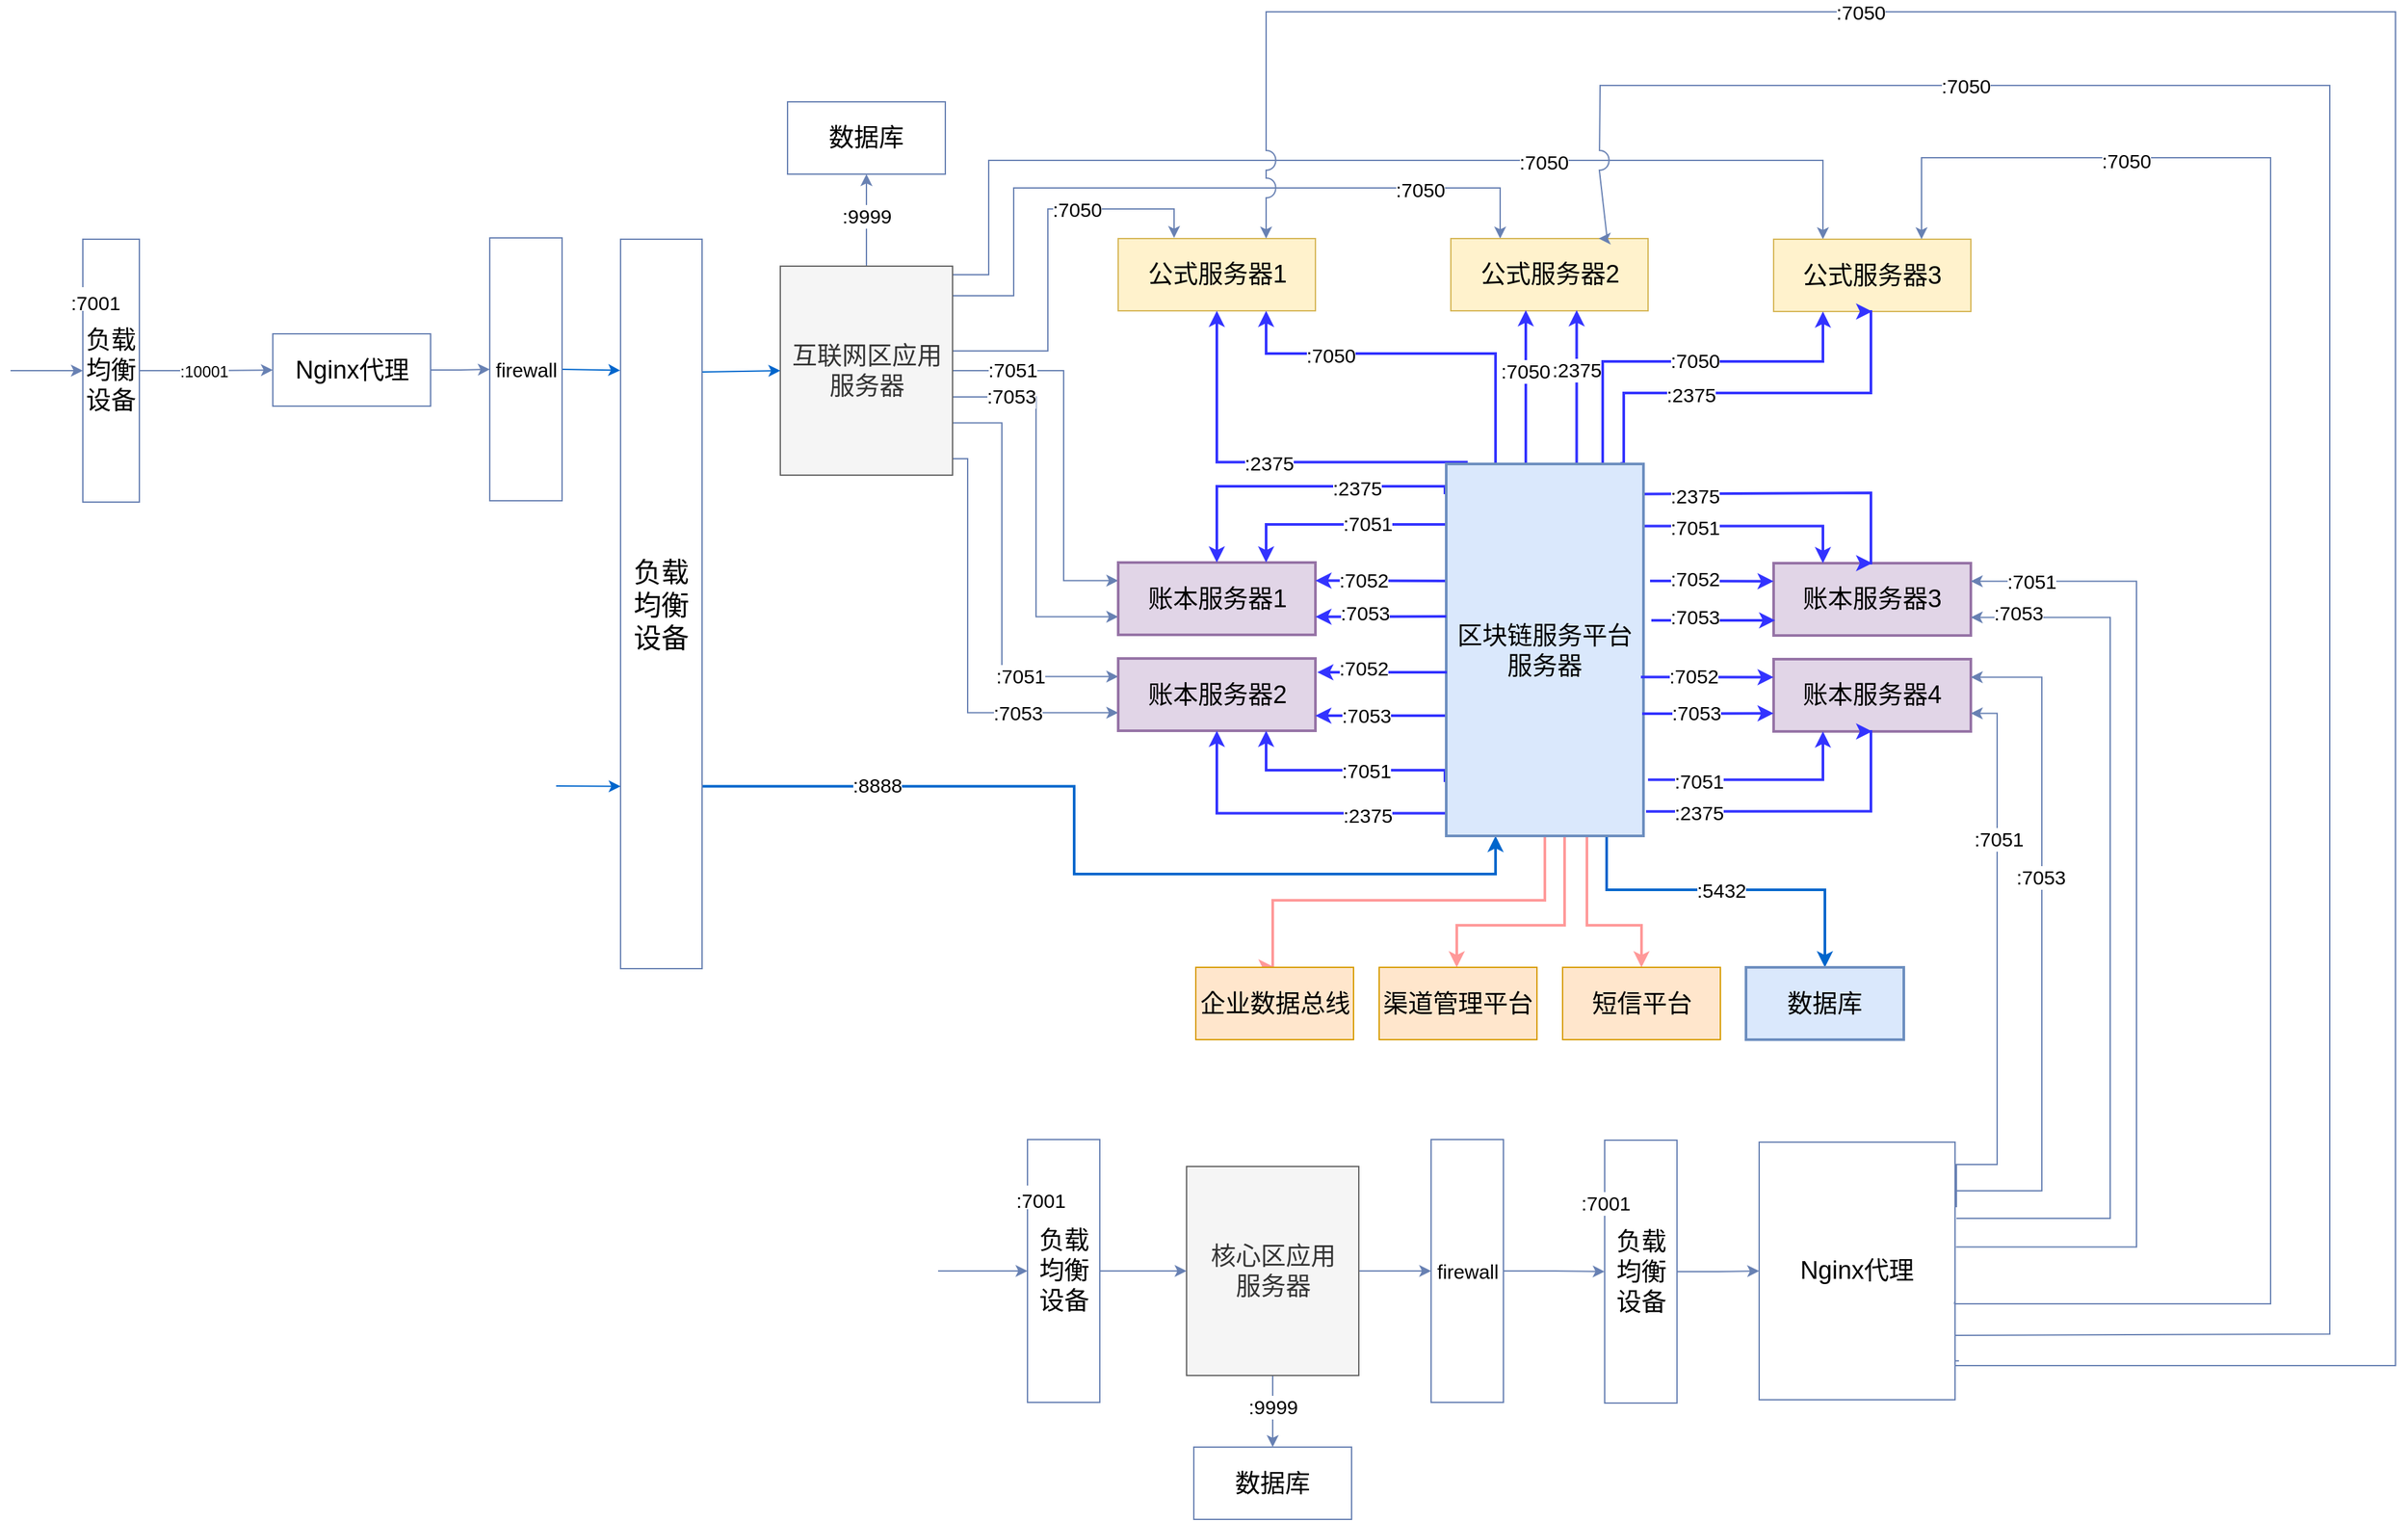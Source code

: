 <mxfile version="11.3.0" type="github" pages="1"><diagram id="IZBP0mqrMQUnNwASLiVP" name="Page-1"><mxGraphModel dx="1864" dy="1106" grid="0" gridSize="10" guides="1" tooltips="1" connect="1" arrows="1" fold="1" page="1" pageScale="1" pageWidth="3300" pageHeight="4681" math="0" shadow="0"><root><mxCell id="0"/><mxCell id="1" parent="0"/><mxCell id="jpr_xhJzr7IG5cBZJDIO-3" style="edgeStyle=orthogonalEdgeStyle;rounded=0;comic=0;jumpStyle=arc;jumpSize=15;orthogonalLoop=1;jettySize=auto;html=1;exitX=1;exitY=0.75;exitDx=0;exitDy=0;entryX=0.25;entryY=1;entryDx=0;entryDy=0;strokeColor=#0066CC;strokeWidth=2;fontSize=21;" parent="1" source="fcVF6qdcsWGndgXev6tU-186" target="fcVF6qdcsWGndgXev6tU-217" edge="1"><mxGeometry relative="1" as="geometry"><Array as="points"><mxPoint x="1324" y="1274"/><mxPoint x="1324" y="1340"/><mxPoint x="1645" y="1340"/></Array></mxGeometry></mxCell><mxCell id="jpr_xhJzr7IG5cBZJDIO-4" value=":8888" style="text;html=1;resizable=0;points=[];align=center;verticalAlign=middle;labelBackgroundColor=#ffffff;fontSize=15;" parent="jpr_xhJzr7IG5cBZJDIO-3" vertex="1" connectable="0"><mxGeometry x="-0.62" y="2" relative="1" as="geometry"><mxPoint as="offset"/></mxGeometry></mxCell><mxCell id="fcVF6qdcsWGndgXev6tU-186" value="负载均衡设备" style="rounded=0;whiteSpace=wrap;html=1;labelBackgroundColor=none;strokeColor=#6881B3;fillColor=none;fontSize=21;align=center;" parent="1" vertex="1"><mxGeometry x="979" y="857" width="62" height="555" as="geometry"/></mxCell><mxCell id="fcVF6qdcsWGndgXev6tU-290" value="负载均衡设备" style="rounded=0;whiteSpace=wrap;html=1;labelBackgroundColor=none;strokeColor=#6881B3;fillColor=none;fontSize=19;align=center;" parent="1" vertex="1"><mxGeometry x="1727.5" y="1542.5" width="55" height="200" as="geometry"/></mxCell><mxCell id="fcVF6qdcsWGndgXev6tU-182" style="edgeStyle=orthogonalEdgeStyle;rounded=0;orthogonalLoop=1;jettySize=auto;html=1;exitX=1;exitY=0.5;exitDx=0;exitDy=0;entryX=0;entryY=0.5;entryDx=0;entryDy=0;strokeColor=#6881B3;fontSize=19;" parent="1" source="fcVF6qdcsWGndgXev6tU-179" target="fcVF6qdcsWGndgXev6tU-181" edge="1"><mxGeometry relative="1" as="geometry"/></mxCell><mxCell id="fcVF6qdcsWGndgXev6tU-183" value=":10001" style="text;html=1;resizable=0;points=[];align=center;verticalAlign=middle;labelBackgroundColor=#ffffff;fontSize=12;" parent="fcVF6qdcsWGndgXev6tU-182" vertex="1" connectable="0"><mxGeometry x="-0.365" relative="1" as="geometry"><mxPoint x="16.5" y="0.5" as="offset"/></mxGeometry></mxCell><mxCell id="fcVF6qdcsWGndgXev6tU-179" value="负载均衡设备" style="rounded=0;whiteSpace=wrap;html=1;labelBackgroundColor=none;strokeColor=#6881B3;fillColor=none;fontSize=19;align=center;" parent="1" vertex="1"><mxGeometry x="570" y="857" width="43" height="200" as="geometry"/></mxCell><mxCell id="fcVF6qdcsWGndgXev6tU-180" value="" style="endArrow=classic;html=1;strokeColor=#6881B3;fontSize=19;entryX=0;entryY=0.5;entryDx=0;entryDy=0;" parent="1" target="fcVF6qdcsWGndgXev6tU-179" edge="1"><mxGeometry width="50" height="50" relative="1" as="geometry"><mxPoint x="515" y="957" as="sourcePoint"/><mxPoint x="498.5" y="932" as="targetPoint"/></mxGeometry></mxCell><mxCell id="fcVF6qdcsWGndgXev6tU-185" style="edgeStyle=orthogonalEdgeStyle;rounded=0;orthogonalLoop=1;jettySize=auto;html=1;exitX=1;exitY=0.5;exitDx=0;exitDy=0;entryX=0;entryY=0.5;entryDx=0;entryDy=0;strokeColor=#6881B3;fontSize=15;" parent="1" source="fcVF6qdcsWGndgXev6tU-181" target="fcVF6qdcsWGndgXev6tU-184" edge="1"><mxGeometry relative="1" as="geometry"/></mxCell><mxCell id="fcVF6qdcsWGndgXev6tU-181" value="Nginx代理" style="rounded=0;whiteSpace=wrap;html=1;labelBackgroundColor=none;strokeColor=#6881B3;fillColor=none;fontSize=19;align=center;" parent="1" vertex="1"><mxGeometry x="714.5" y="929" width="120" height="55" as="geometry"/></mxCell><mxCell id="jpr_xhJzr7IG5cBZJDIO-1" style="edgeStyle=orthogonalEdgeStyle;rounded=0;comic=0;jumpStyle=arc;jumpSize=15;orthogonalLoop=1;jettySize=auto;html=1;exitX=1;exitY=0.5;exitDx=0;exitDy=0;entryX=-0.005;entryY=0.18;entryDx=0;entryDy=0;entryPerimeter=0;strokeColor=#0066CC;strokeWidth=1;fontSize=15;" parent="1" source="fcVF6qdcsWGndgXev6tU-184" target="fcVF6qdcsWGndgXev6tU-186" edge="1"><mxGeometry relative="1" as="geometry"/></mxCell><mxCell id="fcVF6qdcsWGndgXev6tU-184" value="firewall" style="rounded=0;whiteSpace=wrap;html=1;labelBackgroundColor=none;strokeColor=#6881B3;fillColor=none;fontSize=15;align=center;" parent="1" vertex="1"><mxGeometry x="879.5" y="856" width="55" height="200" as="geometry"/></mxCell><mxCell id="fcVF6qdcsWGndgXev6tU-192" style="edgeStyle=orthogonalEdgeStyle;rounded=0;orthogonalLoop=1;jettySize=auto;html=1;exitX=0.5;exitY=0;exitDx=0;exitDy=0;entryX=0.5;entryY=1;entryDx=0;entryDy=0;strokeColor=#6881B3;fontSize=15;" parent="1" source="fcVF6qdcsWGndgXev6tU-189" target="fcVF6qdcsWGndgXev6tU-191" edge="1"><mxGeometry relative="1" as="geometry"/></mxCell><mxCell id="fcVF6qdcsWGndgXev6tU-193" value=":9999" style="text;html=1;resizable=0;points=[];align=center;verticalAlign=middle;labelBackgroundColor=#ffffff;fontSize=15;" parent="fcVF6qdcsWGndgXev6tU-192" vertex="1" connectable="0"><mxGeometry x="0.102" relative="1" as="geometry"><mxPoint as="offset"/></mxGeometry></mxCell><mxCell id="fcVF6qdcsWGndgXev6tU-203" style="edgeStyle=orthogonalEdgeStyle;rounded=0;orthogonalLoop=1;jettySize=auto;html=1;exitX=1;exitY=0.25;exitDx=0;exitDy=0;entryX=0.25;entryY=0;entryDx=0;entryDy=0;strokeColor=#6881B3;fontSize=15;" parent="1" source="fcVF6qdcsWGndgXev6tU-189" target="fcVF6qdcsWGndgXev6tU-198" edge="1"><mxGeometry relative="1" as="geometry"><Array as="points"><mxPoint x="1232" y="884"/><mxPoint x="1259" y="884"/><mxPoint x="1259" y="797"/><mxPoint x="1893" y="797"/></Array></mxGeometry></mxCell><mxCell id="fcVF6qdcsWGndgXev6tU-206" value=":7050" style="text;html=1;resizable=0;points=[];align=center;verticalAlign=middle;labelBackgroundColor=#ffffff;fontSize=15;" parent="fcVF6qdcsWGndgXev6tU-203" vertex="1" connectable="0"><mxGeometry x="0.444" y="-1" relative="1" as="geometry"><mxPoint x="-38.5" as="offset"/></mxGeometry></mxCell><mxCell id="fcVF6qdcsWGndgXev6tU-204" style="edgeStyle=orthogonalEdgeStyle;rounded=0;orthogonalLoop=1;jettySize=auto;html=1;exitX=1;exitY=0.25;exitDx=0;exitDy=0;entryX=0.25;entryY=0;entryDx=0;entryDy=0;strokeColor=#6881B3;fontSize=15;" parent="1" source="fcVF6qdcsWGndgXev6tU-189" target="fcVF6qdcsWGndgXev6tU-197" edge="1"><mxGeometry relative="1" as="geometry"><Array as="points"><mxPoint x="1232" y="900"/><mxPoint x="1278" y="900"/><mxPoint x="1278" y="818"/><mxPoint x="1648" y="818"/></Array></mxGeometry></mxCell><mxCell id="fcVF6qdcsWGndgXev6tU-207" value=":7050" style="text;html=1;resizable=0;points=[];align=center;verticalAlign=middle;labelBackgroundColor=#ffffff;fontSize=15;" parent="fcVF6qdcsWGndgXev6tU-204" vertex="1" connectable="0"><mxGeometry x="0.639" y="-1" relative="1" as="geometry"><mxPoint as="offset"/></mxGeometry></mxCell><mxCell id="fcVF6qdcsWGndgXev6tU-205" style="edgeStyle=orthogonalEdgeStyle;rounded=0;orthogonalLoop=1;jettySize=auto;html=1;exitX=1;exitY=0.25;exitDx=0;exitDy=0;strokeColor=#6881B3;fontSize=15;" parent="1" source="fcVF6qdcsWGndgXev6tU-189" edge="1"><mxGeometry relative="1" as="geometry"><Array as="points"><mxPoint x="1232" y="942"/><mxPoint x="1304" y="942"/><mxPoint x="1304" y="834"/><mxPoint x="1400" y="834"/></Array><mxPoint x="1400" y="856" as="targetPoint"/></mxGeometry></mxCell><mxCell id="fcVF6qdcsWGndgXev6tU-208" value=":7050" style="text;html=1;resizable=0;points=[];align=center;verticalAlign=middle;labelBackgroundColor=#ffffff;fontSize=15;" parent="fcVF6qdcsWGndgXev6tU-205" vertex="1" connectable="0"><mxGeometry x="0.4" relative="1" as="geometry"><mxPoint as="offset"/></mxGeometry></mxCell><mxCell id="fcVF6qdcsWGndgXev6tU-209" style="edgeStyle=orthogonalEdgeStyle;rounded=0;orthogonalLoop=1;jettySize=auto;html=1;exitX=1;exitY=0.5;exitDx=0;exitDy=0;entryX=0;entryY=0.25;entryDx=0;entryDy=0;strokeColor=#6881B3;fontSize=15;" parent="1" source="fcVF6qdcsWGndgXev6tU-189" target="fcVF6qdcsWGndgXev6tU-199" edge="1"><mxGeometry relative="1" as="geometry"><Array as="points"><mxPoint x="1316" y="957"/><mxPoint x="1316" y="1117"/></Array></mxGeometry></mxCell><mxCell id="fcVF6qdcsWGndgXev6tU-211" value=":7051" style="text;html=1;resizable=0;points=[];align=center;verticalAlign=middle;labelBackgroundColor=#ffffff;fontSize=15;" parent="fcVF6qdcsWGndgXev6tU-209" vertex="1" connectable="0"><mxGeometry x="-0.683" y="1" relative="1" as="geometry"><mxPoint as="offset"/></mxGeometry></mxCell><mxCell id="fcVF6qdcsWGndgXev6tU-210" style="edgeStyle=orthogonalEdgeStyle;rounded=0;orthogonalLoop=1;jettySize=auto;html=1;exitX=1;exitY=0.75;exitDx=0;exitDy=0;entryX=0;entryY=0.75;entryDx=0;entryDy=0;strokeColor=#6881B3;fontSize=15;" parent="1" source="fcVF6qdcsWGndgXev6tU-189" target="fcVF6qdcsWGndgXev6tU-199" edge="1"><mxGeometry relative="1" as="geometry"><Array as="points"><mxPoint x="1232" y="977"/><mxPoint x="1295" y="977"/><mxPoint x="1295" y="1144"/></Array></mxGeometry></mxCell><mxCell id="fcVF6qdcsWGndgXev6tU-212" value=":7053" style="text;html=1;resizable=0;points=[];align=center;verticalAlign=middle;labelBackgroundColor=#ffffff;fontSize=15;" parent="fcVF6qdcsWGndgXev6tU-210" vertex="1" connectable="0"><mxGeometry x="-0.641" y="1" relative="1" as="geometry"><mxPoint x="8" as="offset"/></mxGeometry></mxCell><mxCell id="fcVF6qdcsWGndgXev6tU-213" style="edgeStyle=orthogonalEdgeStyle;rounded=0;orthogonalLoop=1;jettySize=auto;html=1;exitX=1;exitY=0.75;exitDx=0;exitDy=0;entryX=0;entryY=0.25;entryDx=0;entryDy=0;strokeColor=#6881B3;fontSize=15;" parent="1" source="fcVF6qdcsWGndgXev6tU-189" target="fcVF6qdcsWGndgXev6tU-200" edge="1"><mxGeometry relative="1" as="geometry"><Array as="points"><mxPoint x="1269" y="997"/><mxPoint x="1269" y="1190"/></Array></mxGeometry></mxCell><mxCell id="fcVF6qdcsWGndgXev6tU-215" value=":7051" style="text;html=1;resizable=0;points=[];align=center;verticalAlign=middle;labelBackgroundColor=#ffffff;fontSize=15;" parent="fcVF6qdcsWGndgXev6tU-213" vertex="1" connectable="0"><mxGeometry x="0.529" y="1" relative="1" as="geometry"><mxPoint as="offset"/></mxGeometry></mxCell><mxCell id="fcVF6qdcsWGndgXev6tU-214" style="edgeStyle=orthogonalEdgeStyle;rounded=0;orthogonalLoop=1;jettySize=auto;html=1;exitX=1;exitY=0.75;exitDx=0;exitDy=0;entryX=0;entryY=0.75;entryDx=0;entryDy=0;strokeColor=#6881B3;fontSize=15;" parent="1" source="fcVF6qdcsWGndgXev6tU-189" target="fcVF6qdcsWGndgXev6tU-200" edge="1"><mxGeometry relative="1" as="geometry"><Array as="points"><mxPoint x="1232" y="1024"/><mxPoint x="1243" y="1024"/><mxPoint x="1243" y="1217"/></Array></mxGeometry></mxCell><mxCell id="fcVF6qdcsWGndgXev6tU-216" value=":7053" style="text;html=1;resizable=0;points=[];align=center;verticalAlign=middle;labelBackgroundColor=#ffffff;fontSize=15;" parent="fcVF6qdcsWGndgXev6tU-214" vertex="1" connectable="0"><mxGeometry x="0.507" y="1" relative="1" as="geometry"><mxPoint x="9" as="offset"/></mxGeometry></mxCell><mxCell id="fcVF6qdcsWGndgXev6tU-189" value="互联网区应用服务器" style="rounded=0;whiteSpace=wrap;html=1;labelBackgroundColor=none;strokeColor=#666666;fillColor=#f5f5f5;fontSize=19;align=center;fontColor=#333333;" parent="1" vertex="1"><mxGeometry x="1100.5" y="877.5" width="131" height="159" as="geometry"/></mxCell><mxCell id="fcVF6qdcsWGndgXev6tU-191" value="数据库" style="rounded=0;whiteSpace=wrap;html=1;labelBackgroundColor=none;strokeColor=#6881B3;fillColor=none;fontSize=19;align=center;" parent="1" vertex="1"><mxGeometry x="1106" y="752.5" width="120" height="55" as="geometry"/></mxCell><mxCell id="fcVF6qdcsWGndgXev6tU-196" value="公式服务器1" style="rounded=0;whiteSpace=wrap;html=1;labelBackgroundColor=none;strokeColor=#d6b656;fillColor=#fff2cc;fontSize=19;align=center;" parent="1" vertex="1"><mxGeometry x="1357.5" y="856.5" width="150" height="55" as="geometry"/></mxCell><mxCell id="fcVF6qdcsWGndgXev6tU-197" value="公式服务器2" style="rounded=0;whiteSpace=wrap;html=1;labelBackgroundColor=none;strokeColor=#d6b656;fillColor=#fff2cc;fontSize=19;align=center;" parent="1" vertex="1"><mxGeometry x="1610.5" y="856.5" width="150" height="55" as="geometry"/></mxCell><mxCell id="fcVF6qdcsWGndgXev6tU-198" value="公式服务器3" style="rounded=0;whiteSpace=wrap;html=1;labelBackgroundColor=none;strokeColor=#d6b656;fillColor=#fff2cc;fontSize=19;align=center;" parent="1" vertex="1"><mxGeometry x="1856" y="857" width="150" height="55" as="geometry"/></mxCell><mxCell id="fcVF6qdcsWGndgXev6tU-199" value="账本服务器1" style="rounded=0;whiteSpace=wrap;html=1;labelBackgroundColor=none;strokeColor=#9673a6;fillColor=#e1d5e7;fontSize=19;align=center;strokeWidth=2;" parent="1" vertex="1"><mxGeometry x="1357.5" y="1103" width="150" height="55" as="geometry"/></mxCell><mxCell id="fcVF6qdcsWGndgXev6tU-200" value="账本服务器2" style="rounded=0;whiteSpace=wrap;html=1;labelBackgroundColor=none;strokeColor=#9673a6;fillColor=#e1d5e7;fontSize=19;align=center;strokeWidth=2;" parent="1" vertex="1"><mxGeometry x="1357.5" y="1176" width="150" height="55" as="geometry"/></mxCell><mxCell id="fcVF6qdcsWGndgXev6tU-201" value="账本服务器3" style="rounded=0;whiteSpace=wrap;html=1;labelBackgroundColor=none;strokeColor=#9673a6;fillColor=#e1d5e7;fontSize=19;align=center;strokeWidth=2;" parent="1" vertex="1"><mxGeometry x="1856" y="1103.5" width="150" height="55" as="geometry"/></mxCell><mxCell id="fcVF6qdcsWGndgXev6tU-202" value="账本服务器4" style="rounded=0;whiteSpace=wrap;html=1;labelBackgroundColor=none;strokeColor=#9673a6;fillColor=#e1d5e7;fontSize=19;align=center;strokeWidth=2;" parent="1" vertex="1"><mxGeometry x="1856" y="1176.5" width="150" height="55" as="geometry"/></mxCell><mxCell id="fcVF6qdcsWGndgXev6tU-219" style="edgeStyle=orthogonalEdgeStyle;rounded=0;orthogonalLoop=1;jettySize=auto;html=1;entryX=0.5;entryY=0;entryDx=0;entryDy=0;strokeColor=#3333FF;fontSize=15;strokeWidth=2;" parent="1" target="fcVF6qdcsWGndgXev6tU-199" edge="1"><mxGeometry relative="1" as="geometry"><mxPoint x="1606" y="1051" as="sourcePoint"/><Array as="points"><mxPoint x="1606" y="1045"/><mxPoint x="1432" y="1045"/></Array></mxGeometry></mxCell><mxCell id="fcVF6qdcsWGndgXev6tU-228" value=":2375" style="text;html=1;resizable=0;points=[];align=center;verticalAlign=middle;labelBackgroundColor=#ffffff;fontSize=15;" parent="fcVF6qdcsWGndgXev6tU-219" vertex="1" connectable="0"><mxGeometry x="-0.169" y="-1" relative="1" as="geometry"><mxPoint x="25.5" y="1.5" as="offset"/></mxGeometry></mxCell><mxCell id="fcVF6qdcsWGndgXev6tU-220" style="edgeStyle=orthogonalEdgeStyle;rounded=0;orthogonalLoop=1;jettySize=auto;html=1;exitX=0.004;exitY=0.191;exitDx=0;exitDy=0;entryX=0.75;entryY=0;entryDx=0;entryDy=0;strokeColor=#3333FF;fontSize=15;exitPerimeter=0;strokeWidth=2;" parent="1" source="fcVF6qdcsWGndgXev6tU-217" target="fcVF6qdcsWGndgXev6tU-199" edge="1"><mxGeometry relative="1" as="geometry"><Array as="points"><mxPoint x="1470" y="1074"/></Array></mxGeometry></mxCell><mxCell id="fcVF6qdcsWGndgXev6tU-229" value=":7051" style="text;html=1;resizable=0;points=[];align=center;verticalAlign=middle;labelBackgroundColor=#ffffff;fontSize=15;" parent="fcVF6qdcsWGndgXev6tU-220" vertex="1" connectable="0"><mxGeometry x="-0.207" y="-1" relative="1" as="geometry"><mxPoint as="offset"/></mxGeometry></mxCell><mxCell id="fcVF6qdcsWGndgXev6tU-233" style="edgeStyle=orthogonalEdgeStyle;rounded=0;orthogonalLoop=1;jettySize=auto;html=1;entryX=0.5;entryY=1;entryDx=0;entryDy=0;strokeColor=#3333FF;fontSize=15;exitX=0.004;exitY=0.939;exitDx=0;exitDy=0;exitPerimeter=0;strokeWidth=2;" parent="1" source="fcVF6qdcsWGndgXev6tU-217" target="fcVF6qdcsWGndgXev6tU-200" edge="1"><mxGeometry relative="1" as="geometry"><Array as="points"><mxPoint x="1432" y="1294"/></Array></mxGeometry></mxCell><mxCell id="fcVF6qdcsWGndgXev6tU-238" value=":2375" style="text;html=1;resizable=0;points=[];align=center;verticalAlign=middle;labelBackgroundColor=#ffffff;fontSize=15;" parent="fcVF6qdcsWGndgXev6tU-233" vertex="1" connectable="0"><mxGeometry x="-0.401" y="1" relative="1" as="geometry"><mxPoint x="10" as="offset"/></mxGeometry></mxCell><mxCell id="fcVF6qdcsWGndgXev6tU-234" style="edgeStyle=orthogonalEdgeStyle;rounded=0;orthogonalLoop=1;jettySize=auto;html=1;entryX=0.75;entryY=1;entryDx=0;entryDy=0;strokeColor=#3333FF;fontSize=15;strokeWidth=2;" parent="1" target="fcVF6qdcsWGndgXev6tU-200" edge="1"><mxGeometry relative="1" as="geometry"><mxPoint x="1605" y="1269" as="sourcePoint"/><Array as="points"><mxPoint x="1606" y="1261"/><mxPoint x="1470" y="1261"/></Array></mxGeometry></mxCell><mxCell id="fcVF6qdcsWGndgXev6tU-237" value=":7051" style="text;html=1;resizable=0;points=[];align=center;verticalAlign=middle;labelBackgroundColor=#ffffff;fontSize=15;" parent="fcVF6qdcsWGndgXev6tU-234" vertex="1" connectable="0"><mxGeometry x="-0.136" relative="1" as="geometry"><mxPoint x="6" as="offset"/></mxGeometry></mxCell><mxCell id="fcVF6qdcsWGndgXev6tU-239" style="edgeStyle=orthogonalEdgeStyle;rounded=0;orthogonalLoop=1;jettySize=auto;html=1;exitX=0.994;exitY=0.081;exitDx=0;exitDy=0;entryX=0.5;entryY=0;entryDx=0;entryDy=0;strokeColor=#3333FF;fontSize=15;exitPerimeter=0;strokeWidth=2;" parent="1" source="fcVF6qdcsWGndgXev6tU-217" target="fcVF6qdcsWGndgXev6tU-201" edge="1"><mxGeometry relative="1" as="geometry"><Array as="points"><mxPoint x="1758" y="1051"/><mxPoint x="1758" y="1050"/><mxPoint x="1930" y="1050"/></Array></mxGeometry></mxCell><mxCell id="fcVF6qdcsWGndgXev6tU-247" value=":2375" style="text;html=1;resizable=0;points=[];align=center;verticalAlign=middle;labelBackgroundColor=#ffffff;fontSize=15;" parent="fcVF6qdcsWGndgXev6tU-239" vertex="1" connectable="0"><mxGeometry x="-0.615" y="-1" relative="1" as="geometry"><mxPoint x="-4" as="offset"/></mxGeometry></mxCell><mxCell id="fcVF6qdcsWGndgXev6tU-240" style="edgeStyle=orthogonalEdgeStyle;rounded=0;orthogonalLoop=1;jettySize=auto;html=1;exitX=1.004;exitY=0.167;exitDx=0;exitDy=0;entryX=0.25;entryY=0;entryDx=0;entryDy=0;strokeColor=#3333FF;fontSize=15;exitPerimeter=0;strokeWidth=2;" parent="1" source="fcVF6qdcsWGndgXev6tU-217" target="fcVF6qdcsWGndgXev6tU-201" edge="1"><mxGeometry relative="1" as="geometry"><Array as="points"><mxPoint x="1893" y="1075"/></Array></mxGeometry></mxCell><mxCell id="fcVF6qdcsWGndgXev6tU-248" value=":7051" style="text;html=1;resizable=0;points=[];align=center;verticalAlign=middle;labelBackgroundColor=#ffffff;fontSize=15;" parent="fcVF6qdcsWGndgXev6tU-240" vertex="1" connectable="0"><mxGeometry x="-0.583" relative="1" as="geometry"><mxPoint x="4" as="offset"/></mxGeometry></mxCell><mxCell id="fcVF6qdcsWGndgXev6tU-245" style="edgeStyle=orthogonalEdgeStyle;rounded=0;orthogonalLoop=1;jettySize=auto;html=1;exitX=1.013;exitY=0.934;exitDx=0;exitDy=0;entryX=0.5;entryY=1;entryDx=0;entryDy=0;strokeColor=#3333FF;fontSize=15;exitPerimeter=0;strokeWidth=2;" parent="1" source="fcVF6qdcsWGndgXev6tU-217" target="fcVF6qdcsWGndgXev6tU-202" edge="1"><mxGeometry relative="1" as="geometry"><Array as="points"><mxPoint x="1930" y="1292"/></Array></mxGeometry></mxCell><mxCell id="fcVF6qdcsWGndgXev6tU-254" value=":2375" style="text;html=1;resizable=0;points=[];align=center;verticalAlign=middle;labelBackgroundColor=#ffffff;fontSize=15;" parent="fcVF6qdcsWGndgXev6tU-245" vertex="1" connectable="0"><mxGeometry x="-0.656" relative="1" as="geometry"><mxPoint as="offset"/></mxGeometry></mxCell><mxCell id="fcVF6qdcsWGndgXev6tU-246" style="edgeStyle=orthogonalEdgeStyle;rounded=0;orthogonalLoop=1;jettySize=auto;html=1;exitX=1.023;exitY=0.849;exitDx=0;exitDy=0;entryX=0.25;entryY=1;entryDx=0;entryDy=0;strokeColor=#3333FF;fontSize=15;exitPerimeter=0;strokeWidth=2;" parent="1" source="fcVF6qdcsWGndgXev6tU-217" target="fcVF6qdcsWGndgXev6tU-202" edge="1"><mxGeometry relative="1" as="geometry"><Array as="points"><mxPoint x="1893" y="1268"/></Array></mxGeometry></mxCell><mxCell id="fcVF6qdcsWGndgXev6tU-253" value=":7051" style="text;html=1;resizable=0;points=[];align=center;verticalAlign=middle;labelBackgroundColor=#ffffff;fontSize=15;" parent="fcVF6qdcsWGndgXev6tU-246" vertex="1" connectable="0"><mxGeometry x="-0.63" relative="1" as="geometry"><mxPoint x="7" as="offset"/></mxGeometry></mxCell><mxCell id="fcVF6qdcsWGndgXev6tU-255" style="edgeStyle=orthogonalEdgeStyle;rounded=0;orthogonalLoop=1;jettySize=auto;html=1;exitX=0.109;exitY=-0.005;exitDx=0;exitDy=0;entryX=0.5;entryY=1;entryDx=0;entryDy=0;strokeColor=#3333FF;fontSize=15;exitPerimeter=0;strokeWidth=2;" parent="1" source="fcVF6qdcsWGndgXev6tU-217" target="fcVF6qdcsWGndgXev6tU-196" edge="1"><mxGeometry relative="1" as="geometry"/></mxCell><mxCell id="fcVF6qdcsWGndgXev6tU-257" value=":2375" style="text;html=1;resizable=0;points=[];align=center;verticalAlign=middle;labelBackgroundColor=#ffffff;fontSize=15;" parent="fcVF6qdcsWGndgXev6tU-255" vertex="1" connectable="0"><mxGeometry x="-0.005" relative="1" as="geometry"><mxPoint as="offset"/></mxGeometry></mxCell><mxCell id="fcVF6qdcsWGndgXev6tU-256" style="edgeStyle=orthogonalEdgeStyle;rounded=0;orthogonalLoop=1;jettySize=auto;html=1;exitX=0.25;exitY=0;exitDx=0;exitDy=0;entryX=0.75;entryY=1;entryDx=0;entryDy=0;strokeColor=#3333FF;fontSize=15;strokeWidth=2;" parent="1" source="fcVF6qdcsWGndgXev6tU-217" target="fcVF6qdcsWGndgXev6tU-196" edge="1"><mxGeometry relative="1" as="geometry"><Array as="points"><mxPoint x="1645" y="944"/><mxPoint x="1470" y="944"/></Array></mxGeometry></mxCell><mxCell id="fcVF6qdcsWGndgXev6tU-258" value=":7050" style="text;html=1;resizable=0;points=[];align=center;verticalAlign=middle;labelBackgroundColor=#ffffff;fontSize=15;" parent="fcVF6qdcsWGndgXev6tU-256" vertex="1" connectable="0"><mxGeometry x="0.441" y="1" relative="1" as="geometry"><mxPoint as="offset"/></mxGeometry></mxCell><mxCell id="fcVF6qdcsWGndgXev6tU-259" style="edgeStyle=orthogonalEdgeStyle;rounded=0;orthogonalLoop=1;jettySize=auto;html=1;exitX=0.5;exitY=0;exitDx=0;exitDy=0;entryX=0.38;entryY=0.991;entryDx=0;entryDy=0;entryPerimeter=0;strokeColor=#3333FF;fontSize=15;strokeWidth=2;" parent="1" source="fcVF6qdcsWGndgXev6tU-217" target="fcVF6qdcsWGndgXev6tU-197" edge="1"><mxGeometry relative="1" as="geometry"><Array as="points"><mxPoint x="1668" y="1028"/></Array></mxGeometry></mxCell><mxCell id="fcVF6qdcsWGndgXev6tU-261" value=":7050" style="text;html=1;resizable=0;points=[];align=center;verticalAlign=middle;labelBackgroundColor=#ffffff;fontSize=15;" parent="fcVF6qdcsWGndgXev6tU-259" vertex="1" connectable="0"><mxGeometry x="0.304" y="1" relative="1" as="geometry"><mxPoint as="offset"/></mxGeometry></mxCell><mxCell id="fcVF6qdcsWGndgXev6tU-260" style="edgeStyle=orthogonalEdgeStyle;rounded=0;orthogonalLoop=1;jettySize=auto;html=1;exitX=0.5;exitY=0;exitDx=0;exitDy=0;entryX=0.638;entryY=0.991;entryDx=0;entryDy=0;entryPerimeter=0;strokeColor=#3333FF;fontSize=15;strokeWidth=2;" parent="1" source="fcVF6qdcsWGndgXev6tU-217" target="fcVF6qdcsWGndgXev6tU-197" edge="1"><mxGeometry relative="1" as="geometry"><Array as="points"><mxPoint x="1706" y="1028"/></Array></mxGeometry></mxCell><mxCell id="fcVF6qdcsWGndgXev6tU-262" value=":2375" style="text;html=1;resizable=0;points=[];align=center;verticalAlign=middle;labelBackgroundColor=#ffffff;fontSize=15;" parent="fcVF6qdcsWGndgXev6tU-260" vertex="1" connectable="0"><mxGeometry x="0.333" relative="1" as="geometry"><mxPoint y="-2" as="offset"/></mxGeometry></mxCell><mxCell id="fcVF6qdcsWGndgXev6tU-263" style="edgeStyle=orthogonalEdgeStyle;rounded=0;orthogonalLoop=1;jettySize=auto;html=1;exitX=0.89;exitY=-0.005;exitDx=0;exitDy=0;entryX=0.5;entryY=1;entryDx=0;entryDy=0;strokeColor=#3333FF;fontSize=15;exitPerimeter=0;strokeWidth=2;" parent="1" source="fcVF6qdcsWGndgXev6tU-217" target="fcVF6qdcsWGndgXev6tU-198" edge="1"><mxGeometry relative="1" as="geometry"><Array as="points"><mxPoint x="1740" y="1028"/><mxPoint x="1742" y="1028"/><mxPoint x="1742" y="974"/><mxPoint x="1930" y="974"/></Array></mxGeometry></mxCell><mxCell id="fcVF6qdcsWGndgXev6tU-266" value=":2375" style="text;html=1;resizable=0;points=[];align=center;verticalAlign=middle;labelBackgroundColor=#ffffff;fontSize=15;" parent="fcVF6qdcsWGndgXev6tU-263" vertex="1" connectable="0"><mxGeometry x="-0.33" y="-1" relative="1" as="geometry"><mxPoint x="5" as="offset"/></mxGeometry></mxCell><mxCell id="fcVF6qdcsWGndgXev6tU-264" style="edgeStyle=orthogonalEdgeStyle;rounded=0;orthogonalLoop=1;jettySize=auto;html=1;exitX=0.75;exitY=0;exitDx=0;exitDy=0;entryX=0.25;entryY=1;entryDx=0;entryDy=0;strokeColor=#3333FF;fontSize=15;strokeWidth=2;" parent="1" source="fcVF6qdcsWGndgXev6tU-217" target="fcVF6qdcsWGndgXev6tU-198" edge="1"><mxGeometry relative="1" as="geometry"><Array as="points"><mxPoint x="1726" y="1028"/><mxPoint x="1726" y="950"/><mxPoint x="1893" y="950"/></Array></mxGeometry></mxCell><mxCell id="fcVF6qdcsWGndgXev6tU-265" value=":7050" style="text;html=1;resizable=0;points=[];align=center;verticalAlign=middle;labelBackgroundColor=#ffffff;fontSize=15;" parent="fcVF6qdcsWGndgXev6tU-264" vertex="1" connectable="0"><mxGeometry x="0.064" y="1" relative="1" as="geometry"><mxPoint as="offset"/></mxGeometry></mxCell><mxCell id="fcVF6qdcsWGndgXev6tU-273" style="edgeStyle=orthogonalEdgeStyle;rounded=0;orthogonalLoop=1;jettySize=auto;html=1;exitX=0.25;exitY=1;exitDx=0;exitDy=0;entryX=0.5;entryY=0;entryDx=0;entryDy=0;strokeColor=#FF9999;fontSize=15;strokeWidth=2;" parent="1" source="fcVF6qdcsWGndgXev6tU-217" target="fcVF6qdcsWGndgXev6tU-270" edge="1"><mxGeometry relative="1" as="geometry"><Array as="points"><mxPoint x="1682" y="1310"/><mxPoint x="1682" y="1360"/><mxPoint x="1475" y="1360"/></Array></mxGeometry></mxCell><mxCell id="fcVF6qdcsWGndgXev6tU-274" style="edgeStyle=orthogonalEdgeStyle;rounded=0;orthogonalLoop=1;jettySize=auto;html=1;exitX=0.25;exitY=1;exitDx=0;exitDy=0;strokeColor=#FF9999;fontSize=15;strokeWidth=2;" parent="1" source="fcVF6qdcsWGndgXev6tU-217" target="fcVF6qdcsWGndgXev6tU-271" edge="1"><mxGeometry relative="1" as="geometry"><Array as="points"><mxPoint x="1697" y="1310"/><mxPoint x="1697" y="1379"/><mxPoint x="1615" y="1379"/></Array></mxGeometry></mxCell><mxCell id="fcVF6qdcsWGndgXev6tU-275" style="edgeStyle=orthogonalEdgeStyle;rounded=0;orthogonalLoop=1;jettySize=auto;html=1;exitX=0.5;exitY=1;exitDx=0;exitDy=0;entryX=0.5;entryY=0;entryDx=0;entryDy=0;strokeColor=#FF9999;fontSize=15;strokeWidth=2;" parent="1" source="fcVF6qdcsWGndgXev6tU-217" target="fcVF6qdcsWGndgXev6tU-272" edge="1"><mxGeometry relative="1" as="geometry"><Array as="points"><mxPoint x="1714" y="1310"/><mxPoint x="1714" y="1379"/><mxPoint x="1755" y="1379"/></Array></mxGeometry></mxCell><mxCell id="fcVF6qdcsWGndgXev6tU-276" style="edgeStyle=orthogonalEdgeStyle;rounded=0;orthogonalLoop=1;jettySize=auto;html=1;exitX=0.75;exitY=1;exitDx=0;exitDy=0;entryX=0.5;entryY=0;entryDx=0;entryDy=0;strokeColor=#0066CC;fontSize=15;strokeWidth=2;" parent="1" source="fcVF6qdcsWGndgXev6tU-217" target="fcVF6qdcsWGndgXev6tU-267" edge="1"><mxGeometry relative="1" as="geometry"><Array as="points"><mxPoint x="1729" y="1311"/><mxPoint x="1729" y="1352"/><mxPoint x="1895" y="1352"/></Array></mxGeometry></mxCell><mxCell id="fcVF6qdcsWGndgXev6tU-277" value=":5432" style="text;html=1;resizable=0;points=[];align=center;verticalAlign=middle;labelBackgroundColor=#ffffff;fontSize=15;" parent="fcVF6qdcsWGndgXev6tU-276" vertex="1" connectable="0"><mxGeometry x="-0.005" relative="1" as="geometry"><mxPoint as="offset"/></mxGeometry></mxCell><mxCell id="fcVF6qdcsWGndgXev6tU-217" value="区块链服务平台服务器" style="rounded=0;whiteSpace=wrap;html=1;labelBackgroundColor=none;strokeColor=#6c8ebf;fillColor=#dae8fc;fontSize=19;align=center;strokeWidth=2;" parent="1" vertex="1"><mxGeometry x="1607" y="1028" width="150" height="283" as="geometry"/></mxCell><mxCell id="fcVF6qdcsWGndgXev6tU-224" value="" style="endArrow=classic;html=1;strokeColor=#3333FF;fontSize=15;entryX=1;entryY=0.25;entryDx=0;entryDy=0;strokeWidth=2;" parent="1" target="fcVF6qdcsWGndgXev6tU-199" edge="1"><mxGeometry width="50" height="50" relative="1" as="geometry"><mxPoint x="1606" y="1117" as="sourcePoint"/><mxPoint x="1593" y="1139" as="targetPoint"/></mxGeometry></mxCell><mxCell id="fcVF6qdcsWGndgXev6tU-230" value=":7052" style="text;html=1;resizable=0;points=[];align=center;verticalAlign=middle;labelBackgroundColor=#ffffff;fontSize=15;" parent="fcVF6qdcsWGndgXev6tU-224" vertex="1" connectable="0"><mxGeometry x="0.361" y="-1" relative="1" as="geometry"><mxPoint x="5" as="offset"/></mxGeometry></mxCell><mxCell id="fcVF6qdcsWGndgXev6tU-225" value="" style="endArrow=classic;html=1;strokeColor=#3333FF;fontSize=15;entryX=1;entryY=0.75;entryDx=0;entryDy=0;strokeWidth=2;" parent="1" target="fcVF6qdcsWGndgXev6tU-199" edge="1"><mxGeometry width="50" height="50" relative="1" as="geometry"><mxPoint x="1607" y="1144" as="sourcePoint"/><mxPoint x="1593" y="1185" as="targetPoint"/></mxGeometry></mxCell><mxCell id="fcVF6qdcsWGndgXev6tU-231" value=":7053" style="text;html=1;resizable=0;points=[];align=center;verticalAlign=middle;labelBackgroundColor=#ffffff;fontSize=15;" parent="fcVF6qdcsWGndgXev6tU-225" vertex="1" connectable="0"><mxGeometry x="0.281" y="-3" relative="1" as="geometry"><mxPoint x="1" as="offset"/></mxGeometry></mxCell><mxCell id="fcVF6qdcsWGndgXev6tU-226" value="" style="endArrow=classic;html=1;strokeColor=#3333FF;fontSize=15;entryX=1;entryY=0.25;entryDx=0;entryDy=0;exitX=-0.006;exitY=0.365;exitDx=0;exitDy=0;exitPerimeter=0;strokeWidth=2;" parent="1" edge="1"><mxGeometry width="50" height="50" relative="1" as="geometry"><mxPoint x="1607.5" y="1186.5" as="sourcePoint"/><mxPoint x="1508.9" y="1186.555" as="targetPoint"/></mxGeometry></mxCell><mxCell id="fcVF6qdcsWGndgXev6tU-235" value=":7052" style="text;html=1;resizable=0;points=[];align=center;verticalAlign=middle;labelBackgroundColor=#ffffff;fontSize=15;" parent="fcVF6qdcsWGndgXev6tU-226" vertex="1" connectable="0"><mxGeometry x="0.389" y="-4" relative="1" as="geometry"><mxPoint x="5" as="offset"/></mxGeometry></mxCell><mxCell id="fcVF6qdcsWGndgXev6tU-227" value="" style="endArrow=classic;html=1;strokeColor=#3333FF;fontSize=15;entryX=1;entryY=0.25;entryDx=0;entryDy=0;exitX=-0.006;exitY=0.365;exitDx=0;exitDy=0;exitPerimeter=0;strokeWidth=2;" parent="1" edge="1"><mxGeometry width="50" height="50" relative="1" as="geometry"><mxPoint x="1606" y="1219.5" as="sourcePoint"/><mxPoint x="1507.4" y="1219.555" as="targetPoint"/></mxGeometry></mxCell><mxCell id="fcVF6qdcsWGndgXev6tU-236" value=":7053" style="text;html=1;resizable=0;points=[];align=center;verticalAlign=middle;labelBackgroundColor=#ffffff;fontSize=15;" parent="fcVF6qdcsWGndgXev6tU-227" vertex="1" connectable="0"><mxGeometry x="0.359" y="-1" relative="1" as="geometry"><mxPoint x="7" as="offset"/></mxGeometry></mxCell><mxCell id="fcVF6qdcsWGndgXev6tU-241" value="" style="endArrow=classic;html=1;strokeColor=#3333FF;fontSize=15;entryX=0;entryY=0.25;entryDx=0;entryDy=0;strokeWidth=2;" parent="1" target="fcVF6qdcsWGndgXev6tU-201" edge="1"><mxGeometry width="50" height="50" relative="1" as="geometry"><mxPoint x="1762" y="1117" as="sourcePoint"/><mxPoint x="1834" y="1113" as="targetPoint"/></mxGeometry></mxCell><mxCell id="fcVF6qdcsWGndgXev6tU-249" value=":7052" style="text;html=1;resizable=0;points=[];align=center;verticalAlign=middle;labelBackgroundColor=#ffffff;fontSize=15;" parent="fcVF6qdcsWGndgXev6tU-241" vertex="1" connectable="0"><mxGeometry x="-0.365" y="2" relative="1" as="geometry"><mxPoint x="4" as="offset"/></mxGeometry></mxCell><mxCell id="fcVF6qdcsWGndgXev6tU-242" value="" style="endArrow=classic;html=1;strokeColor=#3333FF;fontSize=15;entryX=0;entryY=0.25;entryDx=0;entryDy=0;strokeWidth=2;" parent="1" edge="1"><mxGeometry width="50" height="50" relative="1" as="geometry"><mxPoint x="1763" y="1147" as="sourcePoint"/><mxPoint x="1857.2" y="1146.973" as="targetPoint"/></mxGeometry></mxCell><mxCell id="fcVF6qdcsWGndgXev6tU-250" value=":7053" style="text;html=1;resizable=0;points=[];align=center;verticalAlign=middle;labelBackgroundColor=#ffffff;fontSize=15;" parent="fcVF6qdcsWGndgXev6tU-242" vertex="1" connectable="0"><mxGeometry x="-0.509" y="3" relative="1" as="geometry"><mxPoint x="10" as="offset"/></mxGeometry></mxCell><mxCell id="fcVF6qdcsWGndgXev6tU-243" value="" style="endArrow=classic;html=1;strokeColor=#3333FF;fontSize=15;entryX=0;entryY=0.25;entryDx=0;entryDy=0;exitX=0.987;exitY=0.573;exitDx=0;exitDy=0;exitPerimeter=0;strokeWidth=2;" parent="1" source="fcVF6qdcsWGndgXev6tU-217" target="fcVF6qdcsWGndgXev6tU-202" edge="1"><mxGeometry width="50" height="50" relative="1" as="geometry"><mxPoint x="1763" y="1242" as="sourcePoint"/><mxPoint x="1813" y="1192" as="targetPoint"/></mxGeometry></mxCell><mxCell id="fcVF6qdcsWGndgXev6tU-251" value=":7052" style="text;html=1;resizable=0;points=[];align=center;verticalAlign=middle;labelBackgroundColor=#ffffff;fontSize=15;" parent="fcVF6qdcsWGndgXev6tU-243" vertex="1" connectable="0"><mxGeometry x="-0.384" y="1" relative="1" as="geometry"><mxPoint x="9" as="offset"/></mxGeometry></mxCell><mxCell id="fcVF6qdcsWGndgXev6tU-244" value="" style="endArrow=classic;html=1;strokeColor=#3333FF;fontSize=15;entryX=0;entryY=0.75;entryDx=0;entryDy=0;strokeWidth=2;" parent="1" target="fcVF6qdcsWGndgXev6tU-202" edge="1"><mxGeometry width="50" height="50" relative="1" as="geometry"><mxPoint x="1756" y="1218" as="sourcePoint"/><mxPoint x="1818" y="1250" as="targetPoint"/></mxGeometry></mxCell><mxCell id="fcVF6qdcsWGndgXev6tU-252" value=":7053" style="text;html=1;resizable=0;points=[];align=center;verticalAlign=middle;labelBackgroundColor=#ffffff;fontSize=15;" parent="fcVF6qdcsWGndgXev6tU-244" vertex="1" connectable="0"><mxGeometry x="-0.34" y="1" relative="1" as="geometry"><mxPoint x="8" as="offset"/></mxGeometry></mxCell><mxCell id="fcVF6qdcsWGndgXev6tU-267" value="数据库" style="rounded=0;whiteSpace=wrap;html=1;labelBackgroundColor=none;strokeColor=#6c8ebf;fillColor=#dae8fc;fontSize=19;align=center;strokeWidth=2;" parent="1" vertex="1"><mxGeometry x="1835" y="1411" width="120" height="55" as="geometry"/></mxCell><mxCell id="fcVF6qdcsWGndgXev6tU-270" value="企业数据总线" style="rounded=0;whiteSpace=wrap;html=1;labelBackgroundColor=none;strokeColor=#d79b00;fillColor=#ffe6cc;fontSize=19;align=center;" parent="1" vertex="1"><mxGeometry x="1416.5" y="1411" width="120" height="55" as="geometry"/></mxCell><mxCell id="fcVF6qdcsWGndgXev6tU-271" value="渠道管理平台" style="rounded=0;whiteSpace=wrap;html=1;labelBackgroundColor=none;strokeColor=#d79b00;fillColor=#ffe6cc;fontSize=19;align=center;" parent="1" vertex="1"><mxGeometry x="1556" y="1411" width="120" height="55" as="geometry"/></mxCell><mxCell id="fcVF6qdcsWGndgXev6tU-272" value="短信平台" style="rounded=0;whiteSpace=wrap;html=1;labelBackgroundColor=none;strokeColor=#d79b00;fillColor=#ffe6cc;fontSize=19;align=center;" parent="1" vertex="1"><mxGeometry x="1695.5" y="1411" width="120" height="55" as="geometry"/></mxCell><mxCell id="fcVF6qdcsWGndgXev6tU-282" style="edgeStyle=orthogonalEdgeStyle;rounded=0;orthogonalLoop=1;jettySize=auto;html=1;exitX=0.5;exitY=1;exitDx=0;exitDy=0;entryX=0.5;entryY=0;entryDx=0;entryDy=0;strokeColor=#6881B3;fontSize=15;" parent="1" source="fcVF6qdcsWGndgXev6tU-280" target="fcVF6qdcsWGndgXev6tU-281" edge="1"><mxGeometry relative="1" as="geometry"/></mxCell><mxCell id="fcVF6qdcsWGndgXev6tU-283" value=":9999" style="text;html=1;resizable=0;points=[];align=center;verticalAlign=middle;labelBackgroundColor=#ffffff;fontSize=15;" parent="fcVF6qdcsWGndgXev6tU-282" vertex="1" connectable="0"><mxGeometry x="-0.135" relative="1" as="geometry"><mxPoint as="offset"/></mxGeometry></mxCell><mxCell id="fcVF6qdcsWGndgXev6tU-291" style="edgeStyle=orthogonalEdgeStyle;rounded=0;orthogonalLoop=1;jettySize=auto;html=1;exitX=1;exitY=0.5;exitDx=0;exitDy=0;entryX=0;entryY=0.5;entryDx=0;entryDy=0;strokeColor=#6881B3;fontSize=15;" parent="1" source="fcVF6qdcsWGndgXev6tU-280" target="fcVF6qdcsWGndgXev6tU-289" edge="1"><mxGeometry relative="1" as="geometry"/></mxCell><mxCell id="fcVF6qdcsWGndgXev6tU-280" value="核心区应用&lt;br&gt;服务器" style="rounded=0;whiteSpace=wrap;html=1;labelBackgroundColor=none;strokeColor=#666666;fillColor=#f5f5f5;fontSize=19;align=center;fontColor=#333333;" parent="1" vertex="1"><mxGeometry x="1409.5" y="1562.5" width="131" height="159" as="geometry"/></mxCell><mxCell id="fcVF6qdcsWGndgXev6tU-281" value="数据库" style="rounded=0;whiteSpace=wrap;html=1;labelBackgroundColor=none;strokeColor=#6881B3;fillColor=none;fontSize=19;align=center;" parent="1" vertex="1"><mxGeometry x="1415" y="1776" width="120" height="55" as="geometry"/></mxCell><mxCell id="fcVF6qdcsWGndgXev6tU-286" style="edgeStyle=orthogonalEdgeStyle;rounded=0;orthogonalLoop=1;jettySize=auto;html=1;exitX=1;exitY=0.5;exitDx=0;exitDy=0;entryX=0;entryY=0.5;entryDx=0;entryDy=0;strokeColor=#6881B3;fontSize=15;" parent="1" source="fcVF6qdcsWGndgXev6tU-284" target="fcVF6qdcsWGndgXev6tU-280" edge="1"><mxGeometry relative="1" as="geometry"/></mxCell><mxCell id="fcVF6qdcsWGndgXev6tU-284" value="负载均衡设备" style="rounded=0;whiteSpace=wrap;html=1;labelBackgroundColor=none;strokeColor=#6881B3;fillColor=none;fontSize=19;align=center;" parent="1" vertex="1"><mxGeometry x="1288.5" y="1542" width="55" height="200" as="geometry"/></mxCell><mxCell id="fcVF6qdcsWGndgXev6tU-285" value="" style="endArrow=classic;html=1;strokeColor=#6881B3;fontSize=15;entryX=0;entryY=0.5;entryDx=0;entryDy=0;" parent="1" target="fcVF6qdcsWGndgXev6tU-284" edge="1"><mxGeometry width="50" height="50" relative="1" as="geometry"><mxPoint x="1220.5" y="1642" as="sourcePoint"/><mxPoint x="1229.5" y="1621" as="targetPoint"/></mxGeometry></mxCell><mxCell id="fcVF6qdcsWGndgXev6tU-287" style="edgeStyle=orthogonalEdgeStyle;rounded=0;orthogonalLoop=1;jettySize=auto;html=1;exitX=1;exitY=0.5;exitDx=0;exitDy=0;entryX=0;entryY=0.5;entryDx=0;entryDy=0;strokeColor=#6881B3;fontSize=15;" parent="1" source="fcVF6qdcsWGndgXev6tU-289" target="fcVF6qdcsWGndgXev6tU-290" edge="1"><mxGeometry relative="1" as="geometry"/></mxCell><mxCell id="fcVF6qdcsWGndgXev6tU-288" value=":7001" style="text;html=1;resizable=0;points=[];align=center;verticalAlign=middle;labelBackgroundColor=#ffffff;fontSize=15;" parent="fcVF6qdcsWGndgXev6tU-287" vertex="1" connectable="0"><mxGeometry x="-0.169" y="-1" relative="1" as="geometry"><mxPoint x="45" y="-53" as="offset"/></mxGeometry></mxCell><mxCell id="fcVF6qdcsWGndgXev6tU-289" value="firewall" style="rounded=0;whiteSpace=wrap;html=1;labelBackgroundColor=none;strokeColor=#6881B3;fillColor=none;fontSize=15;align=center;" parent="1" vertex="1"><mxGeometry x="1595.5" y="1542" width="55" height="200" as="geometry"/></mxCell><mxCell id="fcVF6qdcsWGndgXev6tU-293" style="edgeStyle=orthogonalEdgeStyle;rounded=0;orthogonalLoop=1;jettySize=auto;html=1;exitX=1;exitY=0.5;exitDx=0;exitDy=0;entryX=0;entryY=0.5;entryDx=0;entryDy=0;strokeColor=#6881B3;fontSize=15;" parent="1" source="fcVF6qdcsWGndgXev6tU-290" target="fcVF6qdcsWGndgXev6tU-292" edge="1"><mxGeometry relative="1" as="geometry"/></mxCell><mxCell id="fcVF6qdcsWGndgXev6tU-296" style="edgeStyle=orthogonalEdgeStyle;rounded=0;orthogonalLoop=1;jettySize=auto;html=1;exitX=1.005;exitY=0.407;exitDx=0;exitDy=0;entryX=1;entryY=0.25;entryDx=0;entryDy=0;strokeColor=#6881B3;fontSize=15;exitPerimeter=0;" parent="1" source="fcVF6qdcsWGndgXev6tU-292" target="fcVF6qdcsWGndgXev6tU-201" edge="1"><mxGeometry relative="1" as="geometry"><Array as="points"><mxPoint x="2132" y="1624"/><mxPoint x="2132" y="1117"/></Array></mxGeometry></mxCell><mxCell id="fcVF6qdcsWGndgXev6tU-301" value=":7051" style="text;html=1;resizable=0;points=[];align=center;verticalAlign=middle;labelBackgroundColor=#ffffff;fontSize=15;" parent="fcVF6qdcsWGndgXev6tU-296" vertex="1" connectable="0"><mxGeometry x="0.881" y="-1" relative="1" as="geometry"><mxPoint as="offset"/></mxGeometry></mxCell><mxCell id="fcVF6qdcsWGndgXev6tU-297" style="edgeStyle=orthogonalEdgeStyle;rounded=0;orthogonalLoop=1;jettySize=auto;html=1;entryX=1;entryY=0.75;entryDx=0;entryDy=0;strokeColor=#6881B3;fontSize=15;" parent="1" target="fcVF6qdcsWGndgXev6tU-201" edge="1"><mxGeometry relative="1" as="geometry"><mxPoint x="1995" y="1602" as="sourcePoint"/><Array as="points"><mxPoint x="2112" y="1602"/><mxPoint x="2112" y="1145"/></Array></mxGeometry></mxCell><mxCell id="fcVF6qdcsWGndgXev6tU-302" value=":7053" style="text;html=1;resizable=0;points=[];align=center;verticalAlign=middle;labelBackgroundColor=#ffffff;fontSize=15;" parent="fcVF6qdcsWGndgXev6tU-297" vertex="1" connectable="0"><mxGeometry x="0.895" y="-4" relative="1" as="geometry"><mxPoint as="offset"/></mxGeometry></mxCell><mxCell id="fcVF6qdcsWGndgXev6tU-299" style="edgeStyle=orthogonalEdgeStyle;rounded=0;orthogonalLoop=1;jettySize=auto;html=1;exitX=1;exitY=0.25;exitDx=0;exitDy=0;entryX=1;entryY=0.75;entryDx=0;entryDy=0;strokeColor=#6881B3;fontSize=15;" parent="1" source="fcVF6qdcsWGndgXev6tU-292" target="fcVF6qdcsWGndgXev6tU-202" edge="1"><mxGeometry relative="1" as="geometry"><Array as="points"><mxPoint x="1995" y="1561"/><mxPoint x="2026" y="1561"/><mxPoint x="2026" y="1218"/></Array></mxGeometry></mxCell><mxCell id="fcVF6qdcsWGndgXev6tU-303" value=":7051" style="text;html=1;resizable=0;points=[];align=center;verticalAlign=middle;labelBackgroundColor=#ffffff;fontSize=15;" parent="fcVF6qdcsWGndgXev6tU-299" vertex="1" connectable="0"><mxGeometry x="0.463" y="-1" relative="1" as="geometry"><mxPoint as="offset"/></mxGeometry></mxCell><mxCell id="fcVF6qdcsWGndgXev6tU-300" style="edgeStyle=orthogonalEdgeStyle;rounded=0;orthogonalLoop=1;jettySize=auto;html=1;exitX=1;exitY=0.25;exitDx=0;exitDy=0;entryX=1;entryY=0.25;entryDx=0;entryDy=0;strokeColor=#6881B3;fontSize=15;" parent="1" source="fcVF6qdcsWGndgXev6tU-292" target="fcVF6qdcsWGndgXev6tU-202" edge="1"><mxGeometry relative="1" as="geometry"><Array as="points"><mxPoint x="1995" y="1581"/><mxPoint x="2060" y="1581"/><mxPoint x="2060" y="1190"/></Array></mxGeometry></mxCell><mxCell id="fcVF6qdcsWGndgXev6tU-304" value=":7053" style="text;html=1;resizable=0;points=[];align=center;verticalAlign=middle;labelBackgroundColor=#ffffff;fontSize=15;" parent="fcVF6qdcsWGndgXev6tU-300" vertex="1" connectable="0"><mxGeometry x="0.213" y="1" relative="1" as="geometry"><mxPoint as="offset"/></mxGeometry></mxCell><mxCell id="fcVF6qdcsWGndgXev6tU-305" style="edgeStyle=orthogonalEdgeStyle;rounded=0;orthogonalLoop=1;jettySize=auto;html=1;exitX=1.02;exitY=0.849;exitDx=0;exitDy=0;entryX=0.75;entryY=0;entryDx=0;entryDy=0;strokeColor=#6881B3;fontSize=15;comic=0;jumpStyle=arc;jumpSize=15;exitPerimeter=0;" parent="1" source="fcVF6qdcsWGndgXev6tU-292" target="fcVF6qdcsWGndgXev6tU-196" edge="1"><mxGeometry relative="1" as="geometry"><Array as="points"><mxPoint x="1994" y="1710"/><mxPoint x="1994" y="1714"/><mxPoint x="2329" y="1714"/><mxPoint x="2329" y="684"/><mxPoint x="1470" y="684"/></Array></mxGeometry></mxCell><mxCell id="fcVF6qdcsWGndgXev6tU-310" value=":7050" style="text;html=1;resizable=0;points=[];align=center;verticalAlign=middle;labelBackgroundColor=#ffffff;fontSize=15;" parent="fcVF6qdcsWGndgXev6tU-305" vertex="1" connectable="0"><mxGeometry x="0.48" relative="1" as="geometry"><mxPoint as="offset"/></mxGeometry></mxCell><mxCell id="fcVF6qdcsWGndgXev6tU-308" style="edgeStyle=orthogonalEdgeStyle;rounded=0;comic=0;jumpStyle=arc;jumpSize=15;orthogonalLoop=1;jettySize=auto;html=1;exitX=1;exitY=0.75;exitDx=0;exitDy=0;entryX=0.75;entryY=0;entryDx=0;entryDy=0;strokeColor=#6881B3;fontSize=15;" parent="1" source="fcVF6qdcsWGndgXev6tU-292" target="fcVF6qdcsWGndgXev6tU-197" edge="1"><mxGeometry relative="1" as="geometry"><Array as="points"><mxPoint x="2279" y="1690"/><mxPoint x="2279" y="740"/><mxPoint x="1724" y="740"/></Array></mxGeometry></mxCell><mxCell id="fcVF6qdcsWGndgXev6tU-311" value=":7050" style="text;html=1;resizable=0;points=[];align=center;verticalAlign=middle;labelBackgroundColor=#ffffff;fontSize=15;" parent="fcVF6qdcsWGndgXev6tU-308" vertex="1" connectable="0"><mxGeometry x="0.586" relative="1" as="geometry"><mxPoint as="offset"/></mxGeometry></mxCell><mxCell id="fcVF6qdcsWGndgXev6tU-309" style="edgeStyle=orthogonalEdgeStyle;rounded=0;comic=0;jumpStyle=arc;jumpSize=15;orthogonalLoop=1;jettySize=auto;html=1;exitX=0.998;exitY=0.619;exitDx=0;exitDy=0;entryX=0.75;entryY=0;entryDx=0;entryDy=0;strokeColor=#6881B3;fontSize=15;exitPerimeter=0;" parent="1" source="fcVF6qdcsWGndgXev6tU-292" target="fcVF6qdcsWGndgXev6tU-198" edge="1"><mxGeometry relative="1" as="geometry"><Array as="points"><mxPoint x="1994" y="1667"/><mxPoint x="2234" y="1667"/><mxPoint x="2234" y="795"/><mxPoint x="1969" y="795"/></Array></mxGeometry></mxCell><mxCell id="fcVF6qdcsWGndgXev6tU-312" value=":7050" style="text;html=1;resizable=0;points=[];align=center;verticalAlign=middle;labelBackgroundColor=#ffffff;fontSize=15;" parent="fcVF6qdcsWGndgXev6tU-309" vertex="1" connectable="0"><mxGeometry x="0.699" y="2" relative="1" as="geometry"><mxPoint as="offset"/></mxGeometry></mxCell><mxCell id="fcVF6qdcsWGndgXev6tU-292" value="Nginx代理" style="rounded=0;whiteSpace=wrap;html=1;labelBackgroundColor=none;strokeColor=#6881B3;fillColor=none;fontSize=19;align=center;" parent="1" vertex="1"><mxGeometry x="1845" y="1544" width="149" height="196" as="geometry"/></mxCell><mxCell id="fcVF6qdcsWGndgXev6tU-294" value=":7001" style="text;html=1;resizable=0;points=[];autosize=1;align=left;verticalAlign=top;spacingTop=-4;fontSize=15;fillColor=#ffffff;" parent="1" vertex="1"><mxGeometry x="558.5" y="893.5" width="48" height="18" as="geometry"/></mxCell><mxCell id="fcVF6qdcsWGndgXev6tU-295" value=":7001" style="text;html=1;resizable=0;points=[];autosize=1;align=left;verticalAlign=top;spacingTop=-4;fontSize=15;fillColor=#ffffff;" parent="1" vertex="1"><mxGeometry x="1278" y="1577" width="48" height="18" as="geometry"/></mxCell><mxCell id="jpr_xhJzr7IG5cBZJDIO-2" value="" style="endArrow=classic;html=1;strokeColor=#0066CC;strokeWidth=1;fontSize=21;entryX=0;entryY=0.75;entryDx=0;entryDy=0;" parent="1" target="fcVF6qdcsWGndgXev6tU-186" edge="1"><mxGeometry width="50" height="50" relative="1" as="geometry"><mxPoint x="930" y="1273" as="sourcePoint"/><mxPoint x="905" y="1275" as="targetPoint"/></mxGeometry></mxCell><mxCell id="jpr_xhJzr7IG5cBZJDIO-6" value="" style="endArrow=classic;html=1;strokeColor=#0066CC;strokeWidth=1;fontSize=15;entryX=0;entryY=0.5;entryDx=0;entryDy=0;exitX=1.005;exitY=0.182;exitDx=0;exitDy=0;exitPerimeter=0;" parent="1" source="fcVF6qdcsWGndgXev6tU-186" target="fcVF6qdcsWGndgXev6tU-189" edge="1"><mxGeometry width="50" height="50" relative="1" as="geometry"><mxPoint x="1059" y="1019" as="sourcePoint"/><mxPoint x="1109" y="969" as="targetPoint"/></mxGeometry></mxCell></root></mxGraphModel></diagram></mxfile>